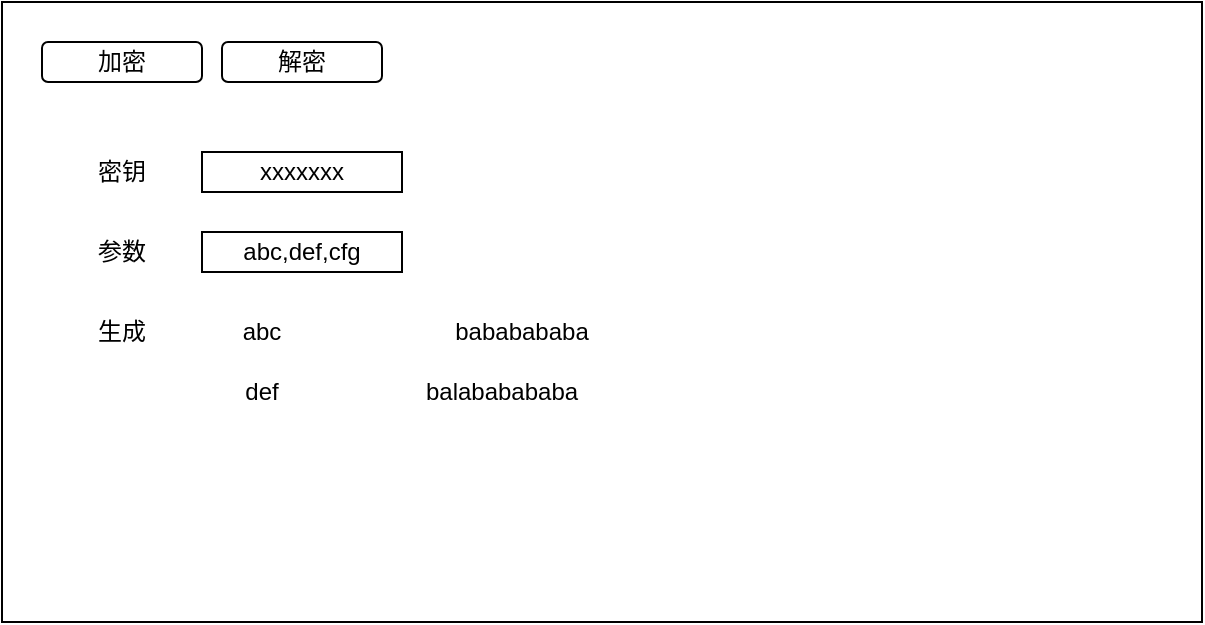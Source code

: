 <mxfile version="20.5.3" type="github">
  <diagram id="H7qmBerMb2LOJp1S34gd" name="第 1 页">
    <mxGraphModel dx="782" dy="402" grid="1" gridSize="10" guides="1" tooltips="1" connect="1" arrows="1" fold="1" page="1" pageScale="1" pageWidth="827" pageHeight="1169" math="0" shadow="0">
      <root>
        <mxCell id="0" />
        <mxCell id="1" parent="0" />
        <mxCell id="Cjmf92IvLBcKFHOtcPbE-25" value="" style="rounded=0;whiteSpace=wrap;html=1;shadow=0;dashed=0;strokeColor=inherit;strokeWidth=1;fontFamily=Helvetica;fontSize=17;fontColor=#666666;fillColor=inherit;gradientColor=none;" vertex="1" parent="1">
          <mxGeometry x="70" y="60" width="600" height="310" as="geometry" />
        </mxCell>
        <mxCell id="Cjmf92IvLBcKFHOtcPbE-26" value="加密" style="rounded=1;whiteSpace=wrap;html=1;" vertex="1" parent="1">
          <mxGeometry x="90" y="80" width="80" height="20" as="geometry" />
        </mxCell>
        <mxCell id="Cjmf92IvLBcKFHOtcPbE-28" value="解密" style="rounded=1;whiteSpace=wrap;html=1;" vertex="1" parent="1">
          <mxGeometry x="180" y="80" width="80" height="20" as="geometry" />
        </mxCell>
        <mxCell id="Cjmf92IvLBcKFHOtcPbE-30" value="密钥" style="text;html=1;strokeColor=none;fillColor=none;align=center;verticalAlign=middle;whiteSpace=wrap;rounded=0;" vertex="1" parent="1">
          <mxGeometry x="100" y="130" width="60" height="30" as="geometry" />
        </mxCell>
        <mxCell id="Cjmf92IvLBcKFHOtcPbE-31" value="xxxxxxx" style="rounded=0;whiteSpace=wrap;html=1;" vertex="1" parent="1">
          <mxGeometry x="170" y="135" width="100" height="20" as="geometry" />
        </mxCell>
        <mxCell id="Cjmf92IvLBcKFHOtcPbE-32" value="参数" style="text;html=1;strokeColor=none;fillColor=none;align=center;verticalAlign=middle;whiteSpace=wrap;rounded=0;" vertex="1" parent="1">
          <mxGeometry x="100" y="170" width="60" height="30" as="geometry" />
        </mxCell>
        <mxCell id="Cjmf92IvLBcKFHOtcPbE-33" value="abc,def,cfg" style="rounded=0;whiteSpace=wrap;html=1;" vertex="1" parent="1">
          <mxGeometry x="170" y="175" width="100" height="20" as="geometry" />
        </mxCell>
        <mxCell id="Cjmf92IvLBcKFHOtcPbE-34" value="生成" style="text;html=1;strokeColor=none;fillColor=none;align=center;verticalAlign=middle;whiteSpace=wrap;rounded=0;" vertex="1" parent="1">
          <mxGeometry x="100" y="210" width="60" height="30" as="geometry" />
        </mxCell>
        <mxCell id="Cjmf92IvLBcKFHOtcPbE-38" value="abc" style="text;html=1;strokeColor=none;fillColor=none;align=center;verticalAlign=middle;whiteSpace=wrap;rounded=0;" vertex="1" parent="1">
          <mxGeometry x="170" y="210" width="60" height="30" as="geometry" />
        </mxCell>
        <mxCell id="Cjmf92IvLBcKFHOtcPbE-39" value="bababababa" style="text;html=1;strokeColor=none;fillColor=none;align=center;verticalAlign=middle;whiteSpace=wrap;rounded=0;" vertex="1" parent="1">
          <mxGeometry x="300" y="210" width="60" height="30" as="geometry" />
        </mxCell>
        <mxCell id="Cjmf92IvLBcKFHOtcPbE-40" value="def" style="text;html=1;strokeColor=none;fillColor=none;align=center;verticalAlign=middle;whiteSpace=wrap;rounded=0;" vertex="1" parent="1">
          <mxGeometry x="170" y="240" width="60" height="30" as="geometry" />
        </mxCell>
        <mxCell id="Cjmf92IvLBcKFHOtcPbE-41" value="balababababa" style="text;html=1;strokeColor=none;fillColor=none;align=center;verticalAlign=middle;whiteSpace=wrap;rounded=0;" vertex="1" parent="1">
          <mxGeometry x="290" y="240" width="60" height="30" as="geometry" />
        </mxCell>
      </root>
    </mxGraphModel>
  </diagram>
</mxfile>
